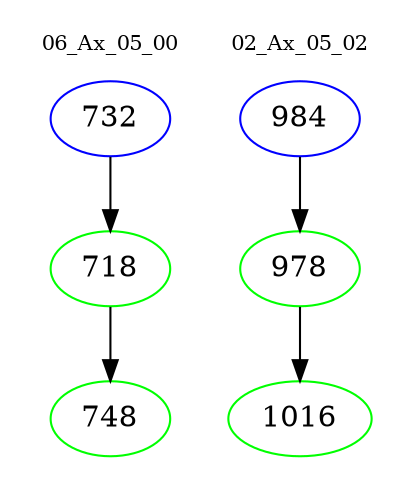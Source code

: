digraph{
subgraph cluster_0 {
color = white
label = "06_Ax_05_00";
fontsize=10;
T0_732 [label="732", color="blue"]
T0_732 -> T0_718 [color="black"]
T0_718 [label="718", color="green"]
T0_718 -> T0_748 [color="black"]
T0_748 [label="748", color="green"]
}
subgraph cluster_1 {
color = white
label = "02_Ax_05_02";
fontsize=10;
T1_984 [label="984", color="blue"]
T1_984 -> T1_978 [color="black"]
T1_978 [label="978", color="green"]
T1_978 -> T1_1016 [color="black"]
T1_1016 [label="1016", color="green"]
}
}
